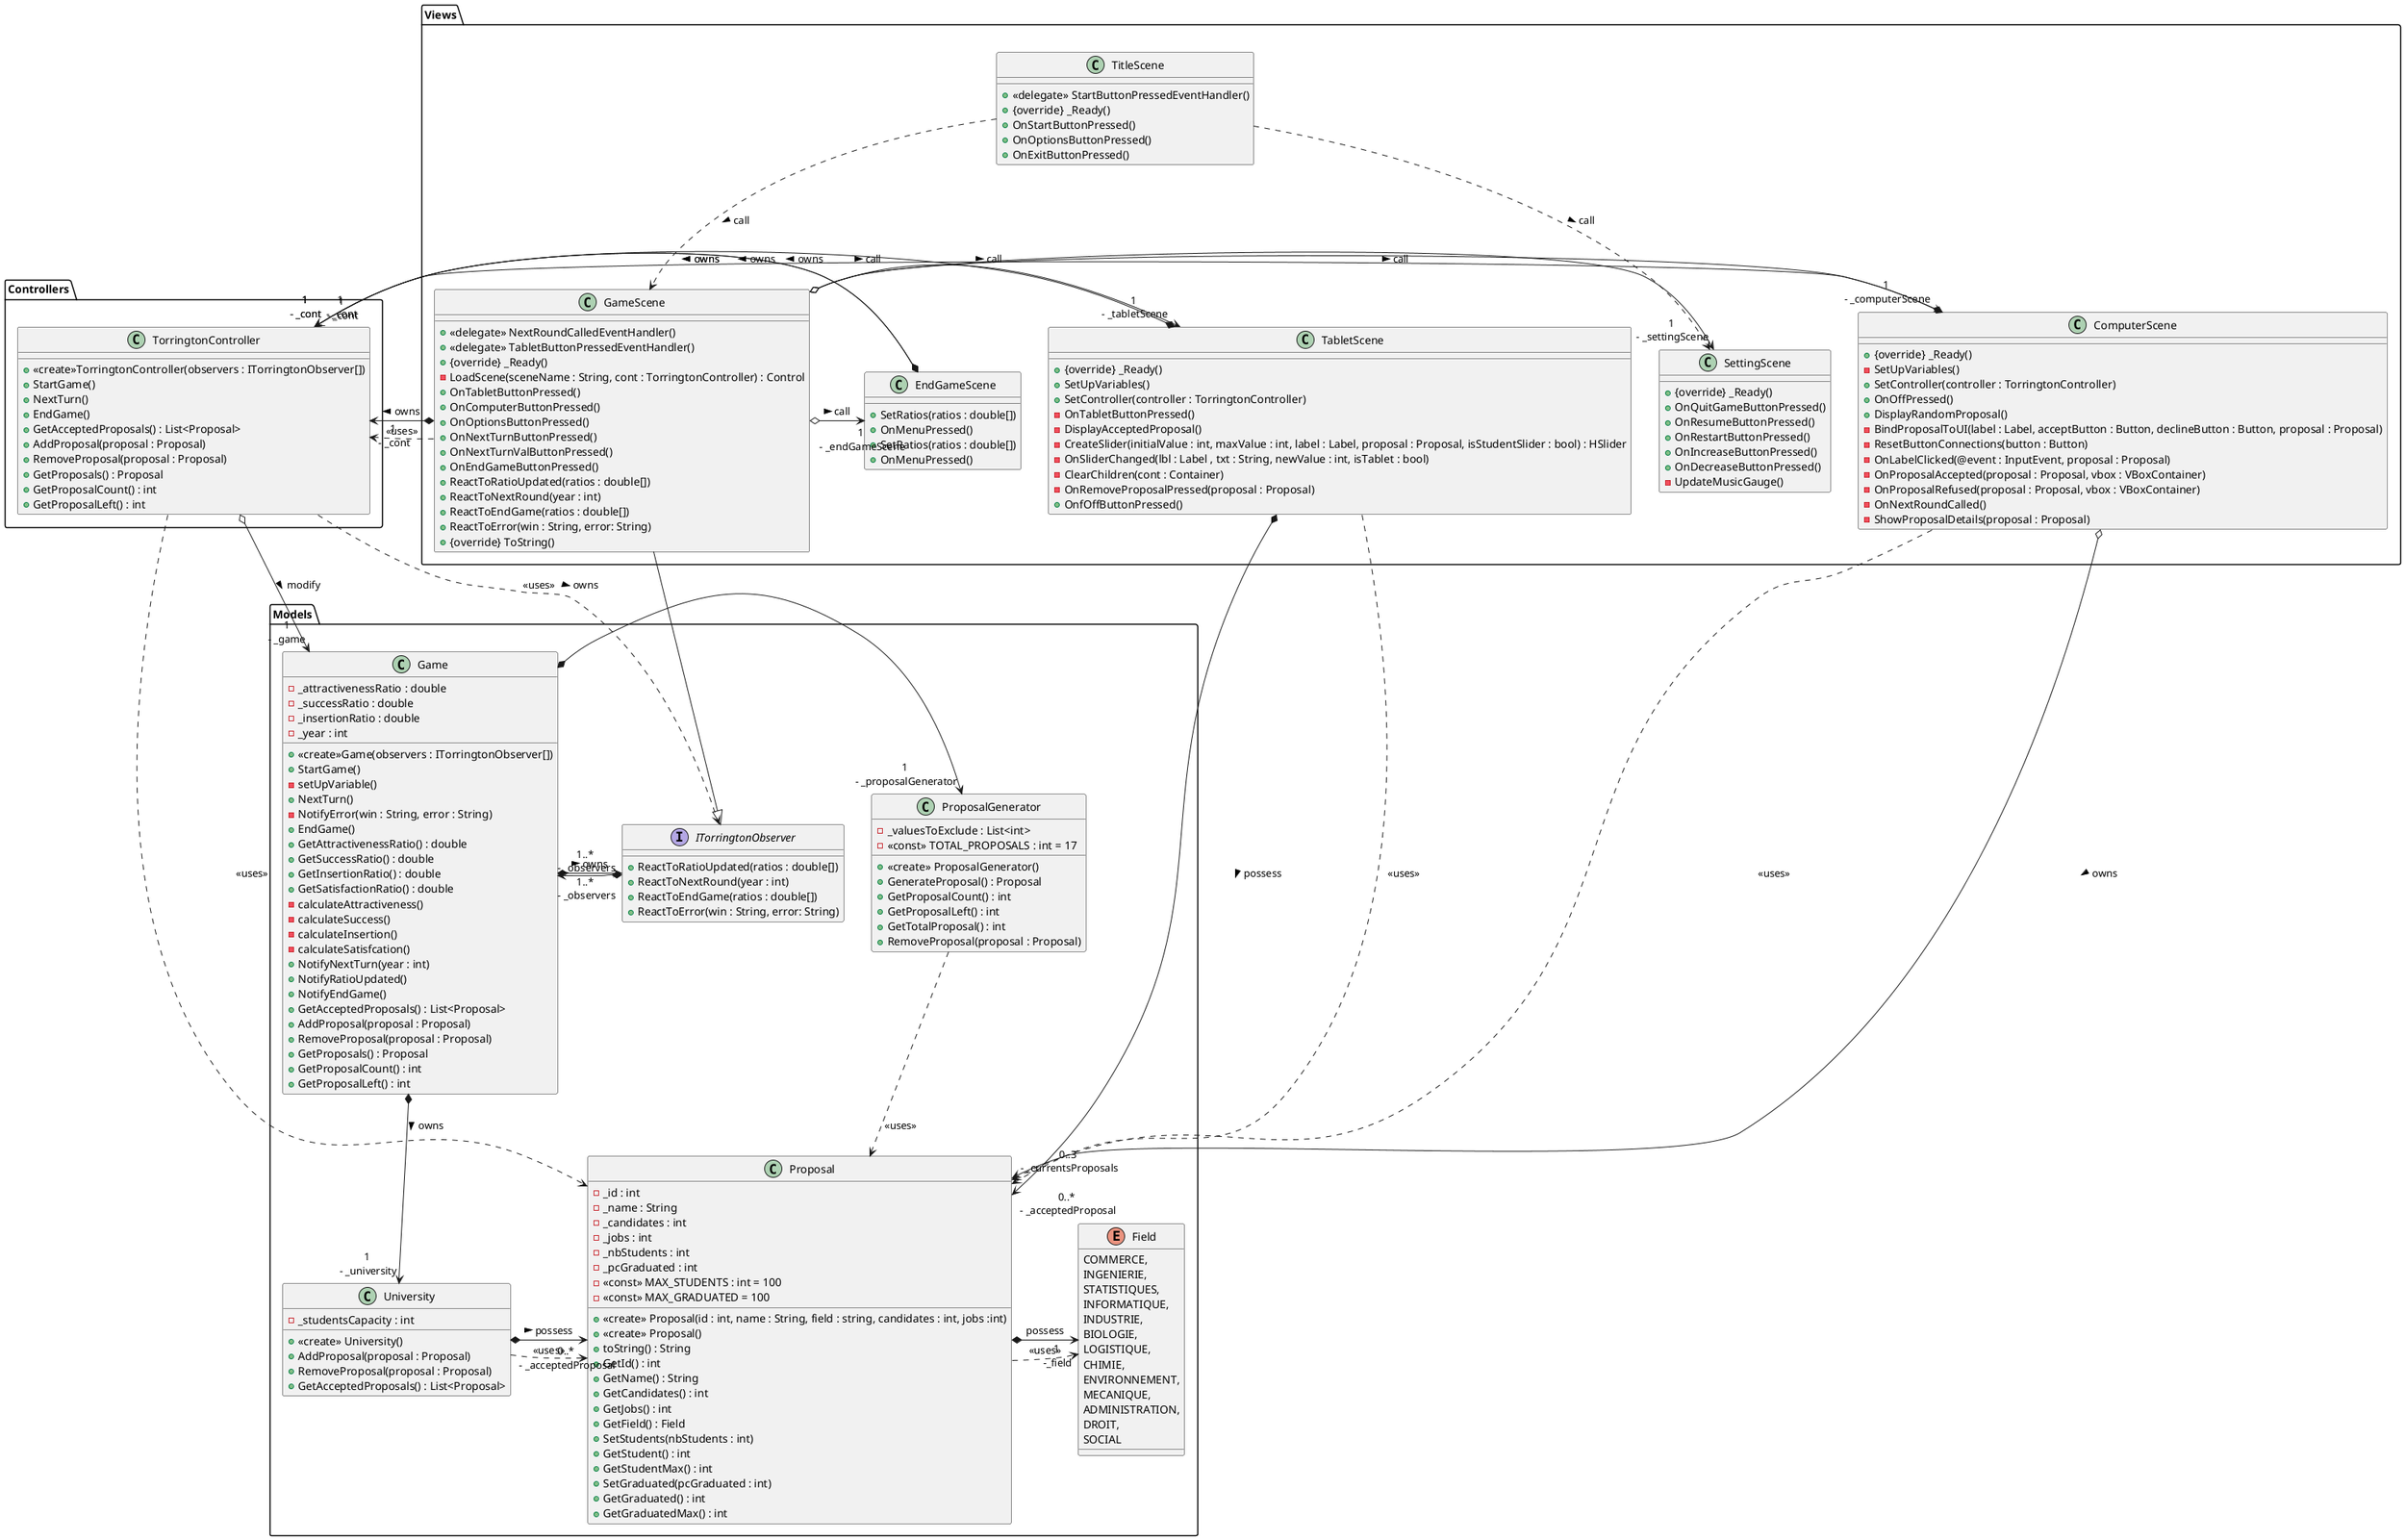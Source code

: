 @startuml Torrington

package Controllers {

    class TorringtonController {
        +<<create>>TorringtonController(observers : ITorringtonObserver[])
        + StartGame()
        + NextTurn()
        + EndGame()
        + GetAcceptedProposals() : List<Proposal>
        + AddProposal(proposal : Proposal)
        + RemoveProposal(proposal : Proposal)
        + GetProposals() : Proposal
        + GetProposalCount() : int
        + GetProposalLeft() : int
    }

    TorringtonController o-> "1\n- _game" .Models.Game : "modify >"
    TorringtonController ..> .Models.Proposal: <<uses>>
    TorringtonController ..> .Models.ITorringtonObserver: <<uses>>

}

package Models {

    enum Field {
        COMMERCE,
        INGENIERIE,
        STATISTIQUES,
        INFORMATIQUE,
        INDUSTRIE,
        BIOLOGIE,
        LOGISTIQUE,
        CHIMIE,
        ENVIRONNEMENT,
        MECANIQUE,
        ADMINISTRATION,
        DROIT,
        SOCIAL
    }

    class Game {
        - _attractivenessRatio : double
        - _successRatio : double
        - _insertionRatio : double
        - _year : int
        + <<create>>Game(observers : ITorringtonObserver[])
        + StartGame()
        - setUpVariable()
        + NextTurn()
        - NotifyError(win : String, error : String)
        + EndGame()
        + GetAttractivenessRatio() : double
        + GetSuccessRatio() : double
        + GetInsertionRatio() : double
        + GetSatisfactionRatio() : double
        - calculateAttractiveness()
        - calculateSuccess()
        - calculateInsertion()
        - calculateSatisfcation()
        + NotifyNextTurn(year : int)
        + NotifyRatioUpdated()
        + NotifyEndGame()
        + GetAcceptedProposals() : List<Proposal>
        + AddProposal(proposal : Proposal)
        + RemoveProposal(proposal : Proposal)
        + GetProposals() : Proposal
        + GetProposalCount() : int
        + GetProposalLeft() : int

    }
    Game *-> "1..*\n - _observers" ITorringtonObserver : "owns >"
    Game *-> "1\n - _university" University : "owns >"
    Game *-> "1\n - _proposalGenerator" ProposalGenerator : "owns >"

    class Proposal {
        - _id : int
        - _name : String
        - _candidates : int
        - _jobs : int
        - _nbStudents : int
        - _pcGraduated : int
        - <<const>> MAX_STUDENTS : int = 100
        - <<const>> MAX_GRADUATED = 100
        + <<create>> Proposal(id : int, name : String, field : string, candidates : int, jobs :int)
        + <<create>> Proposal()
        + toString() : String
        + GetId() : int
        + GetName() : String
        + GetCandidates() : int
        + GetJobs() : int
        + GetField() : Field
        + SetStudents(nbStudents : int)
        + GetStudent() : int
        + GetStudentMax() : int
        + SetGraduated(pcGraduated : int)
        + GetGraduated() : int
        + GetGraduatedMax() : int
    }
    Proposal *-> "1\n -_field" Field : "possess"
    Proposal ..> Field : <<uses>>

    class ProposalGenerator {
        - _valuesToExclude : List<int>
        - <<const>> TOTAL_PROPOSALS : int = 17
        + <<create>> ProposalGenerator()
        + GenerateProposal() : Proposal
        + GetProposalCount() : int
        + GetProposalLeft() : int
        + GetTotalProposal() : int
        + RemoveProposal(proposal : Proposal)
    }
    ProposalGenerator ..> Proposal : <<uses>>

    interface ITorringtonObserver {
        + ReactToRatioUpdated(ratios : double[])
        + ReactToNextRound(year : int)
        + ReactToEndGame(ratios : double[])
        + ReactToError(win : String, error: String)
    }

    ITorringtonObserver *-> "1..*\n - _observers" Game

    class University {
        - _studentsCapacity : int
        + <<create>> University()
        + AddProposal(proposal : Proposal)
        + RemoveProposal(proposal : Proposal)
        + GetAcceptedProposals() : List<Proposal>
    }
    University ..> Proposal : <<uses>>
    University *-> "0..*\n - _acceptedProposal" Proposal : "possess >"
}

package Views {
    class ComputerScene {
        + {override} _Ready()
        - SetUpVariables()
        + SetController(controller : TorringtonController)
        + OnOffPressed()
        + DisplayRandomProposal()
        - BindProposalToUI(label : Label, acceptButton : Button, declineButton : Button, proposal : Proposal)
        - ResetButtonConnections(button : Button)
        - OnLabelClicked(@event : InputEvent, proposal : Proposal)
        - OnProposalAccepted(proposal : Proposal, vbox : VBoxContainer)
        - OnProposalRefused(proposal : Proposal, vbox : VBoxContainer)
        - OnNextRoundCalled()
        - ShowProposalDetails(proposal : Proposal)
    }

    ComputerScene o-> "0..3\n - _currentsProposals" .Models.Proposal : "owns >"
    ComputerScene *-> "1\n - _cont" .Controllers.TorringtonController : "owns >"
    ComputerScene ..> Proposal : <<uses>>

    class EndGameScene {
        + SetRatios(ratios : double[])
        + OnMenuPressed()
    }

    EndGameScene *-> "1\n - _cont" .Controllers.TorringtonController : "owns >"

    class GameScene {
        + <<delegate>> NextRoundCalledEventHandler()
        + <<delegate>> TabletButtonPressedEventHandler()
        + {override} _Ready()
        - LoadScene(sceneName : String, cont : TorringtonController) : Control
        + OnTabletButtonPressed()
        + OnComputerButtonPressed()
        + OnOptionsButtonPressed()
        + OnNextTurnButtonPressed()
        + OnNextTurnValButtonPressed()
        + OnEndGameButtonPressed()
        + ReactToRatioUpdated(ratios : double[])
        + ReactToNextRound(year : int)
        + ReactToEndGame(ratios : double[])
        + ReactToError(win : String, error: String)
        + {override} ToString()
    }

    GameScene *-> "1\n - _cont" .Controllers.TorringtonController : "owns >"
    GameScene o-> "1\n - _computerScene" ComputerScene : "call >"
    GameScene o-> "1\n - _tabletScene" TabletScene : "call >"
    GameScene o-> "1\n - _settingScene" SettingScene : "call >"
    GameScene o-> "1\n - _endGameScene" EndGameScene : "call >"
    GameScene ..> .Controllers.TorringtonController : <<uses>>
    GameScene -|> ITorringtonObserver

    class TabletScene {
        + {override} _Ready()
        + SetUpVariables()
        + SetController(controller : TorringtonController)
        - OnTabletButtonPressed()
        - DisplayAcceptedProposal()
        - CreateSlider(initialValue : int, maxValue : int, label : Label, proposal : Proposal, isStudentSlider : bool) : HSlider
        - OnSliderChanged(lbl : Label , txt : String, newValue : int, isTablet : bool)
        - ClearChildren(cont : Container)
        - OnRemoveProposalPressed(proposal : Proposal)
        + OnfOffButtonPressed()
    }

    TabletScene *-> "1\n - _cont" .Controllers.TorringtonController : "owns >"
    TabletScene *-> "0..*\n - _acceptedProposal" .Models.Proposal : "possess >"
    TabletScene ..> .Models.Proposal : <<uses>>

    class SettingScene {
       + {override} _Ready()
       + OnQuitGameButtonPressed()
       + OnResumeButtonPressed()
       + OnRestartButtonPressed()
       + OnIncreaseButtonPressed()
       + OnDecreaseButtonPressed()
       - UpdateMusicGauge()
    }

    class EndGameScene {
        + SetRatios(ratios : double[])
        + OnMenuPressed()
    }

    EndGameScene *-> "1\n - _cont" .Controllers.TorringtonController : "owns >"

    class TitleScene {
        + <<delegate>> StartButtonPressedEventHandler()
        + {override} _Ready()
        + OnStartButtonPressed()
        + OnOptionsButtonPressed()
        + OnExitButtonPressed()
    }

    TitleScene -.-> GameScene : "call >"
    TitleScene -.-> SettingScene : "call >"

}
@enduml